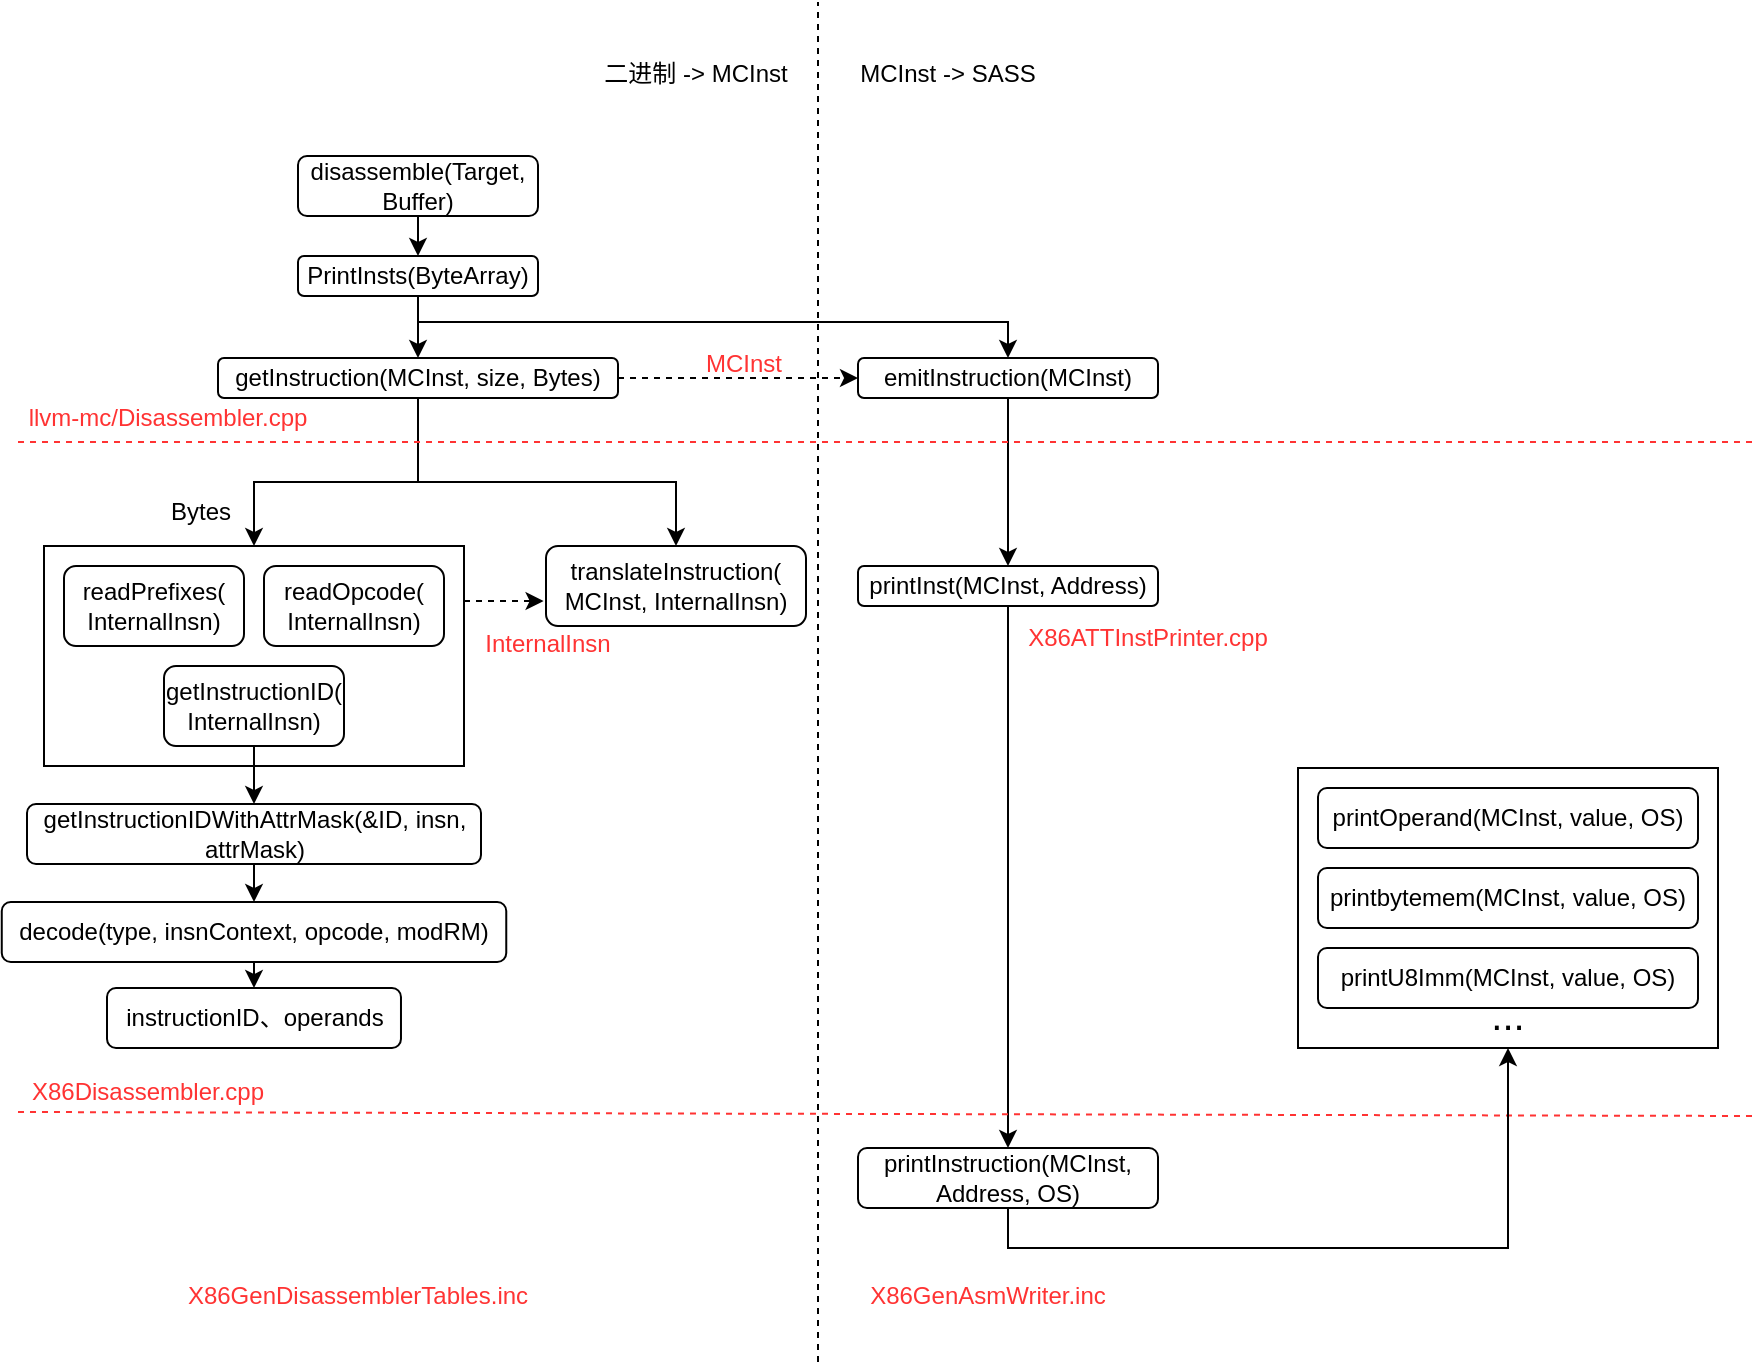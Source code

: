 <mxfile version="21.2.1" type="github">
  <diagram id="C5RBs43oDa-KdzZeNtuy" name="Page-1">
    <mxGraphModel dx="939" dy="534" grid="1" gridSize="10" guides="1" tooltips="1" connect="1" arrows="1" fold="1" page="1" pageScale="1" pageWidth="827" pageHeight="1169" math="0" shadow="0">
      <root>
        <mxCell id="WIyWlLk6GJQsqaUBKTNV-0" />
        <mxCell id="WIyWlLk6GJQsqaUBKTNV-1" parent="WIyWlLk6GJQsqaUBKTNV-0" />
        <mxCell id="fcEwafu8cdK6zzP93kol-5" style="edgeStyle=orthogonalEdgeStyle;rounded=0;orthogonalLoop=1;jettySize=auto;html=1;exitX=0.5;exitY=1;exitDx=0;exitDy=0;entryX=0.5;entryY=0;entryDx=0;entryDy=0;" edge="1" parent="WIyWlLk6GJQsqaUBKTNV-1" source="WIyWlLk6GJQsqaUBKTNV-3" target="WIyWlLk6GJQsqaUBKTNV-7">
          <mxGeometry relative="1" as="geometry" />
        </mxCell>
        <mxCell id="WIyWlLk6GJQsqaUBKTNV-3" value="disassemble(Target, Buffer)" style="rounded=1;whiteSpace=wrap;html=1;fontSize=12;glass=0;strokeWidth=1;shadow=0;" parent="WIyWlLk6GJQsqaUBKTNV-1" vertex="1">
          <mxGeometry x="160" y="157" width="120" height="30" as="geometry" />
        </mxCell>
        <mxCell id="fcEwafu8cdK6zzP93kol-6" style="edgeStyle=orthogonalEdgeStyle;rounded=0;orthogonalLoop=1;jettySize=auto;html=1;exitX=0.5;exitY=1;exitDx=0;exitDy=0;entryX=0.5;entryY=0;entryDx=0;entryDy=0;" edge="1" parent="WIyWlLk6GJQsqaUBKTNV-1" source="WIyWlLk6GJQsqaUBKTNV-7" target="WIyWlLk6GJQsqaUBKTNV-12">
          <mxGeometry relative="1" as="geometry" />
        </mxCell>
        <mxCell id="fcEwafu8cdK6zzP93kol-32" style="edgeStyle=orthogonalEdgeStyle;rounded=0;orthogonalLoop=1;jettySize=auto;html=1;exitX=0.5;exitY=1;exitDx=0;exitDy=0;" edge="1" parent="WIyWlLk6GJQsqaUBKTNV-1" source="WIyWlLk6GJQsqaUBKTNV-7" target="fcEwafu8cdK6zzP93kol-3">
          <mxGeometry relative="1" as="geometry">
            <Array as="points">
              <mxPoint x="220" y="240" />
              <mxPoint x="515" y="240" />
            </Array>
          </mxGeometry>
        </mxCell>
        <mxCell id="WIyWlLk6GJQsqaUBKTNV-7" value="PrintInsts(ByteArray)" style="rounded=1;whiteSpace=wrap;html=1;fontSize=12;glass=0;strokeWidth=1;shadow=0;" parent="WIyWlLk6GJQsqaUBKTNV-1" vertex="1">
          <mxGeometry x="160" y="207" width="120" height="20" as="geometry" />
        </mxCell>
        <mxCell id="fcEwafu8cdK6zzP93kol-20" style="edgeStyle=orthogonalEdgeStyle;rounded=0;orthogonalLoop=1;jettySize=auto;html=1;exitX=0.5;exitY=1;exitDx=0;exitDy=0;" edge="1" parent="WIyWlLk6GJQsqaUBKTNV-1" source="WIyWlLk6GJQsqaUBKTNV-12" target="fcEwafu8cdK6zzP93kol-18">
          <mxGeometry relative="1" as="geometry">
            <Array as="points">
              <mxPoint x="220" y="320" />
              <mxPoint x="138" y="320" />
            </Array>
          </mxGeometry>
        </mxCell>
        <mxCell id="fcEwafu8cdK6zzP93kol-21" style="edgeStyle=orthogonalEdgeStyle;rounded=0;orthogonalLoop=1;jettySize=auto;html=1;exitX=0.5;exitY=1;exitDx=0;exitDy=0;entryX=0.5;entryY=0;entryDx=0;entryDy=0;" edge="1" parent="WIyWlLk6GJQsqaUBKTNV-1" source="WIyWlLk6GJQsqaUBKTNV-12" target="fcEwafu8cdK6zzP93kol-0">
          <mxGeometry relative="1" as="geometry">
            <Array as="points">
              <mxPoint x="220" y="320" />
              <mxPoint x="349" y="320" />
            </Array>
          </mxGeometry>
        </mxCell>
        <mxCell id="fcEwafu8cdK6zzP93kol-44" style="edgeStyle=orthogonalEdgeStyle;rounded=0;orthogonalLoop=1;jettySize=auto;html=1;exitX=1;exitY=0.5;exitDx=0;exitDy=0;entryX=0;entryY=0.5;entryDx=0;entryDy=0;dashed=1;" edge="1" parent="WIyWlLk6GJQsqaUBKTNV-1" source="WIyWlLk6GJQsqaUBKTNV-12" target="fcEwafu8cdK6zzP93kol-3">
          <mxGeometry relative="1" as="geometry" />
        </mxCell>
        <mxCell id="WIyWlLk6GJQsqaUBKTNV-12" value="getInstruction(MCInst, size, Bytes)" style="rounded=1;whiteSpace=wrap;html=1;fontSize=12;glass=0;strokeWidth=1;shadow=0;" parent="WIyWlLk6GJQsqaUBKTNV-1" vertex="1">
          <mxGeometry x="120" y="258" width="200" height="20" as="geometry" />
        </mxCell>
        <mxCell id="fcEwafu8cdK6zzP93kol-0" value="translateInstruction(&lt;br&gt;MCInst, InternalInsn)" style="rounded=1;whiteSpace=wrap;html=1;fontSize=12;glass=0;strokeWidth=1;shadow=0;" vertex="1" parent="WIyWlLk6GJQsqaUBKTNV-1">
          <mxGeometry x="284" y="352" width="130" height="40" as="geometry" />
        </mxCell>
        <mxCell id="fcEwafu8cdK6zzP93kol-33" style="edgeStyle=orthogonalEdgeStyle;rounded=0;orthogonalLoop=1;jettySize=auto;html=1;exitX=0.5;exitY=1;exitDx=0;exitDy=0;entryX=0.5;entryY=0;entryDx=0;entryDy=0;" edge="1" parent="WIyWlLk6GJQsqaUBKTNV-1" source="fcEwafu8cdK6zzP93kol-1" target="fcEwafu8cdK6zzP93kol-29">
          <mxGeometry relative="1" as="geometry" />
        </mxCell>
        <mxCell id="fcEwafu8cdK6zzP93kol-1" value="printInst(MCInst, Address)" style="rounded=1;whiteSpace=wrap;html=1;fontSize=12;glass=0;strokeWidth=1;shadow=0;" vertex="1" parent="WIyWlLk6GJQsqaUBKTNV-1">
          <mxGeometry x="440" y="362" width="150" height="20" as="geometry" />
        </mxCell>
        <mxCell id="fcEwafu8cdK6zzP93kol-35" style="edgeStyle=orthogonalEdgeStyle;rounded=0;orthogonalLoop=1;jettySize=auto;html=1;exitX=0.5;exitY=1;exitDx=0;exitDy=0;entryX=0.5;entryY=0;entryDx=0;entryDy=0;" edge="1" parent="WIyWlLk6GJQsqaUBKTNV-1" source="fcEwafu8cdK6zzP93kol-3" target="fcEwafu8cdK6zzP93kol-1">
          <mxGeometry relative="1" as="geometry" />
        </mxCell>
        <mxCell id="fcEwafu8cdK6zzP93kol-3" value="emitInstruction(MCInst)" style="rounded=1;whiteSpace=wrap;html=1;fontSize=12;glass=0;strokeWidth=1;shadow=0;" vertex="1" parent="WIyWlLk6GJQsqaUBKTNV-1">
          <mxGeometry x="440" y="258" width="150" height="20" as="geometry" />
        </mxCell>
        <mxCell id="fcEwafu8cdK6zzP93kol-12" value="" style="endArrow=none;dashed=1;html=1;rounded=0;strokeColor=#FF3333;" edge="1" parent="WIyWlLk6GJQsqaUBKTNV-1">
          <mxGeometry width="50" height="50" relative="1" as="geometry">
            <mxPoint x="20" y="300" as="sourcePoint" />
            <mxPoint x="890" y="300" as="targetPoint" />
          </mxGeometry>
        </mxCell>
        <mxCell id="fcEwafu8cdK6zzP93kol-15" value="&lt;font color=&quot;#ff3333&quot;&gt;llvm-mc/Disassembler.cpp&lt;/font&gt;" style="text;html=1;strokeColor=none;fillColor=none;align=center;verticalAlign=middle;whiteSpace=wrap;rounded=0;" vertex="1" parent="WIyWlLk6GJQsqaUBKTNV-1">
          <mxGeometry x="20" y="280" width="150" height="15" as="geometry" />
        </mxCell>
        <mxCell id="fcEwafu8cdK6zzP93kol-19" value="" style="group;strokeColor=default;" vertex="1" connectable="0" parent="WIyWlLk6GJQsqaUBKTNV-1">
          <mxGeometry x="33" y="352" width="210" height="110" as="geometry" />
        </mxCell>
        <mxCell id="fcEwafu8cdK6zzP93kol-18" value="" style="rounded=0;whiteSpace=wrap;html=1;fillColor=none;dashed=1;" vertex="1" parent="fcEwafu8cdK6zzP93kol-19">
          <mxGeometry width="210" height="110" as="geometry" />
        </mxCell>
        <mxCell id="WIyWlLk6GJQsqaUBKTNV-11" value="readPrefixes(&lt;br&gt;InternalInsn)" style="rounded=1;whiteSpace=wrap;html=1;fontSize=12;glass=0;strokeWidth=1;shadow=0;" parent="fcEwafu8cdK6zzP93kol-19" vertex="1">
          <mxGeometry x="10" y="10" width="90" height="40" as="geometry" />
        </mxCell>
        <mxCell id="fcEwafu8cdK6zzP93kol-4" value="readOpcode(&lt;br&gt;InternalInsn)" style="rounded=1;whiteSpace=wrap;html=1;fontSize=12;glass=0;strokeWidth=1;shadow=0;" vertex="1" parent="fcEwafu8cdK6zzP93kol-19">
          <mxGeometry x="110" y="10" width="90" height="40" as="geometry" />
        </mxCell>
        <mxCell id="fcEwafu8cdK6zzP93kol-10" value="getInstructionID(&lt;br&gt;InternalInsn)" style="rounded=1;whiteSpace=wrap;html=1;fontSize=12;glass=0;strokeWidth=1;shadow=0;" vertex="1" parent="fcEwafu8cdK6zzP93kol-19">
          <mxGeometry x="60" y="60" width="90" height="40" as="geometry" />
        </mxCell>
        <mxCell id="fcEwafu8cdK6zzP93kol-22" value="Bytes" style="text;html=1;strokeColor=none;fillColor=none;align=center;verticalAlign=middle;whiteSpace=wrap;rounded=0;" vertex="1" parent="WIyWlLk6GJQsqaUBKTNV-1">
          <mxGeometry x="90" y="320" width="43" height="30" as="geometry" />
        </mxCell>
        <mxCell id="fcEwafu8cdK6zzP93kol-23" value="&lt;font color=&quot;#ff3333&quot;&gt;X86Disassembler.cpp&lt;/font&gt;" style="text;html=1;strokeColor=none;fillColor=none;align=center;verticalAlign=middle;whiteSpace=wrap;rounded=0;" vertex="1" parent="WIyWlLk6GJQsqaUBKTNV-1">
          <mxGeometry x="20" y="620" width="130" height="10" as="geometry" />
        </mxCell>
        <mxCell id="fcEwafu8cdK6zzP93kol-24" style="edgeStyle=orthogonalEdgeStyle;rounded=0;orthogonalLoop=1;jettySize=auto;html=1;exitX=1;exitY=0.25;exitDx=0;exitDy=0;dashed=1;entryX=-0.009;entryY=0.693;entryDx=0;entryDy=0;entryPerimeter=0;" edge="1" parent="WIyWlLk6GJQsqaUBKTNV-1" source="fcEwafu8cdK6zzP93kol-18" target="fcEwafu8cdK6zzP93kol-0">
          <mxGeometry relative="1" as="geometry">
            <mxPoint x="330" y="379.833" as="targetPoint" />
          </mxGeometry>
        </mxCell>
        <mxCell id="fcEwafu8cdK6zzP93kol-25" value="" style="endArrow=none;dashed=1;html=1;rounded=0;strokeColor=#FF3333;" edge="1" parent="WIyWlLk6GJQsqaUBKTNV-1">
          <mxGeometry width="50" height="50" relative="1" as="geometry">
            <mxPoint x="20" y="635" as="sourcePoint" />
            <mxPoint x="890" y="637" as="targetPoint" />
          </mxGeometry>
        </mxCell>
        <mxCell id="fcEwafu8cdK6zzP93kol-26" value="&lt;font color=&quot;#ff3333&quot;&gt;InternalInsn&lt;/font&gt;" style="text;html=1;strokeColor=none;fillColor=none;align=center;verticalAlign=middle;whiteSpace=wrap;rounded=0;" vertex="1" parent="WIyWlLk6GJQsqaUBKTNV-1">
          <mxGeometry x="250" y="390" width="70" height="22" as="geometry" />
        </mxCell>
        <mxCell id="fcEwafu8cdK6zzP93kol-27" value="&lt;font color=&quot;#ff3333&quot;&gt;X86ATTInstPrinter.cpp&lt;/font&gt;" style="text;html=1;strokeColor=none;fillColor=none;align=center;verticalAlign=middle;whiteSpace=wrap;rounded=0;" vertex="1" parent="WIyWlLk6GJQsqaUBKTNV-1">
          <mxGeometry x="520" y="390" width="130" height="15" as="geometry" />
        </mxCell>
        <mxCell id="fcEwafu8cdK6zzP93kol-48" style="edgeStyle=orthogonalEdgeStyle;rounded=0;orthogonalLoop=1;jettySize=auto;html=1;exitX=0.5;exitY=1;exitDx=0;exitDy=0;entryX=0.5;entryY=1;entryDx=0;entryDy=0;" edge="1" parent="WIyWlLk6GJQsqaUBKTNV-1" source="fcEwafu8cdK6zzP93kol-29" target="fcEwafu8cdK6zzP93kol-46">
          <mxGeometry relative="1" as="geometry">
            <mxPoint x="765.0" y="549" as="targetPoint" />
          </mxGeometry>
        </mxCell>
        <mxCell id="fcEwafu8cdK6zzP93kol-29" value="printInstruction(MCInst, Address, OS)" style="rounded=1;whiteSpace=wrap;html=1;fontSize=12;glass=0;strokeWidth=1;shadow=0;" vertex="1" parent="WIyWlLk6GJQsqaUBKTNV-1">
          <mxGeometry x="440" y="653" width="150" height="30" as="geometry" />
        </mxCell>
        <mxCell id="fcEwafu8cdK6zzP93kol-36" value="&lt;font color=&quot;#ff3333&quot;&gt;MCInst&lt;/font&gt;" style="text;html=1;strokeColor=none;fillColor=none;align=center;verticalAlign=middle;whiteSpace=wrap;rounded=0;" vertex="1" parent="WIyWlLk6GJQsqaUBKTNV-1">
          <mxGeometry x="360" y="250" width="46" height="22" as="geometry" />
        </mxCell>
        <mxCell id="fcEwafu8cdK6zzP93kol-37" value="&lt;font color=&quot;#ff3333&quot;&gt;X86GenAsmWriter.inc&lt;/font&gt;" style="text;html=1;strokeColor=none;fillColor=none;align=center;verticalAlign=middle;whiteSpace=wrap;rounded=0;" vertex="1" parent="WIyWlLk6GJQsqaUBKTNV-1">
          <mxGeometry x="440" y="719" width="130" height="15" as="geometry" />
        </mxCell>
        <mxCell id="fcEwafu8cdK6zzP93kol-47" value="" style="group" vertex="1" connectable="0" parent="WIyWlLk6GJQsqaUBKTNV-1">
          <mxGeometry x="660" y="463" width="210" height="140" as="geometry" />
        </mxCell>
        <mxCell id="fcEwafu8cdK6zzP93kol-38" value="printOperand(MCInst, value, OS)" style="rounded=1;whiteSpace=wrap;html=1;fontSize=12;glass=0;strokeWidth=1;shadow=0;" vertex="1" parent="fcEwafu8cdK6zzP93kol-47">
          <mxGeometry x="10" y="10" width="190" height="30" as="geometry" />
        </mxCell>
        <mxCell id="fcEwafu8cdK6zzP93kol-39" value="printbytemem(MCInst, value, OS)" style="rounded=1;whiteSpace=wrap;html=1;fontSize=12;glass=0;strokeWidth=1;shadow=0;" vertex="1" parent="fcEwafu8cdK6zzP93kol-47">
          <mxGeometry x="10" y="50" width="190" height="30" as="geometry" />
        </mxCell>
        <mxCell id="fcEwafu8cdK6zzP93kol-40" value="printU8Imm(MCInst, value, OS)" style="rounded=1;whiteSpace=wrap;html=1;fontSize=12;glass=0;strokeWidth=1;shadow=0;" vertex="1" parent="fcEwafu8cdK6zzP93kol-47">
          <mxGeometry x="10" y="90" width="190" height="30" as="geometry" />
        </mxCell>
        <mxCell id="fcEwafu8cdK6zzP93kol-41" value="&lt;font style=&quot;font-size: 20px;&quot;&gt;...&lt;/font&gt;" style="text;html=1;strokeColor=none;fillColor=none;align=center;verticalAlign=middle;whiteSpace=wrap;rounded=0;" vertex="1" parent="fcEwafu8cdK6zzP93kol-47">
          <mxGeometry x="90" y="113" width="30" height="20" as="geometry" />
        </mxCell>
        <mxCell id="fcEwafu8cdK6zzP93kol-46" value="" style="rounded=0;whiteSpace=wrap;html=1;fillColor=none;" vertex="1" parent="fcEwafu8cdK6zzP93kol-47">
          <mxGeometry width="210" height="140" as="geometry" />
        </mxCell>
        <mxCell id="fcEwafu8cdK6zzP93kol-49" value="" style="endArrow=none;dashed=1;html=1;rounded=0;" edge="1" parent="WIyWlLk6GJQsqaUBKTNV-1">
          <mxGeometry width="50" height="50" relative="1" as="geometry">
            <mxPoint x="420" y="760" as="sourcePoint" />
            <mxPoint x="420" y="80" as="targetPoint" />
          </mxGeometry>
        </mxCell>
        <mxCell id="fcEwafu8cdK6zzP93kol-50" value="二进制 -&amp;gt; MCInst" style="text;html=1;strokeColor=none;fillColor=none;align=center;verticalAlign=middle;whiteSpace=wrap;rounded=0;" vertex="1" parent="WIyWlLk6GJQsqaUBKTNV-1">
          <mxGeometry x="304" y="101" width="110" height="30" as="geometry" />
        </mxCell>
        <mxCell id="fcEwafu8cdK6zzP93kol-51" value="MCInst -&amp;gt; SASS" style="text;html=1;strokeColor=none;fillColor=none;align=center;verticalAlign=middle;whiteSpace=wrap;rounded=0;" vertex="1" parent="WIyWlLk6GJQsqaUBKTNV-1">
          <mxGeometry x="430" y="101" width="110" height="30" as="geometry" />
        </mxCell>
        <mxCell id="fcEwafu8cdK6zzP93kol-56" style="edgeStyle=orthogonalEdgeStyle;rounded=0;orthogonalLoop=1;jettySize=auto;html=1;exitX=0.5;exitY=1;exitDx=0;exitDy=0;entryX=0.5;entryY=0;entryDx=0;entryDy=0;" edge="1" parent="WIyWlLk6GJQsqaUBKTNV-1" source="fcEwafu8cdK6zzP93kol-53" target="fcEwafu8cdK6zzP93kol-54">
          <mxGeometry relative="1" as="geometry" />
        </mxCell>
        <mxCell id="fcEwafu8cdK6zzP93kol-53" value="getInstructionIDWithAttrMask(&amp;amp;ID, insn, attrMask)" style="rounded=1;whiteSpace=wrap;html=1;fontSize=12;glass=0;strokeWidth=1;shadow=0;" vertex="1" parent="WIyWlLk6GJQsqaUBKTNV-1">
          <mxGeometry x="24.5" y="481" width="227" height="30" as="geometry" />
        </mxCell>
        <mxCell id="fcEwafu8cdK6zzP93kol-61" style="edgeStyle=orthogonalEdgeStyle;rounded=0;orthogonalLoop=1;jettySize=auto;html=1;exitX=0.5;exitY=1;exitDx=0;exitDy=0;entryX=0.5;entryY=0;entryDx=0;entryDy=0;" edge="1" parent="WIyWlLk6GJQsqaUBKTNV-1" source="fcEwafu8cdK6zzP93kol-54" target="fcEwafu8cdK6zzP93kol-11">
          <mxGeometry relative="1" as="geometry" />
        </mxCell>
        <mxCell id="fcEwafu8cdK6zzP93kol-54" value="decode(type, insnContext, opcode, modRM)" style="rounded=1;whiteSpace=wrap;html=1;fontSize=12;glass=0;strokeWidth=1;shadow=0;" vertex="1" parent="WIyWlLk6GJQsqaUBKTNV-1">
          <mxGeometry x="11.88" y="530" width="252.25" height="30" as="geometry" />
        </mxCell>
        <mxCell id="fcEwafu8cdK6zzP93kol-57" style="edgeStyle=orthogonalEdgeStyle;rounded=0;orthogonalLoop=1;jettySize=auto;html=1;exitX=0.5;exitY=1;exitDx=0;exitDy=0;entryX=0.5;entryY=0;entryDx=0;entryDy=0;" edge="1" parent="WIyWlLk6GJQsqaUBKTNV-1" source="fcEwafu8cdK6zzP93kol-10" target="fcEwafu8cdK6zzP93kol-53">
          <mxGeometry relative="1" as="geometry" />
        </mxCell>
        <mxCell id="fcEwafu8cdK6zzP93kol-11" value="instructionID、operands" style="rounded=1;whiteSpace=wrap;html=1;fontSize=12;glass=0;strokeWidth=1;shadow=0;" vertex="1" parent="WIyWlLk6GJQsqaUBKTNV-1">
          <mxGeometry x="64.5" y="573" width="146.99" height="30" as="geometry" />
        </mxCell>
        <mxCell id="fcEwafu8cdK6zzP93kol-65" value="&lt;font color=&quot;#ff3333&quot;&gt;X86GenDisassemblerTables.inc&lt;/font&gt;" style="text;html=1;strokeColor=none;fillColor=none;align=center;verticalAlign=middle;whiteSpace=wrap;rounded=0;" vertex="1" parent="WIyWlLk6GJQsqaUBKTNV-1">
          <mxGeometry x="100" y="719" width="180" height="15" as="geometry" />
        </mxCell>
      </root>
    </mxGraphModel>
  </diagram>
</mxfile>
